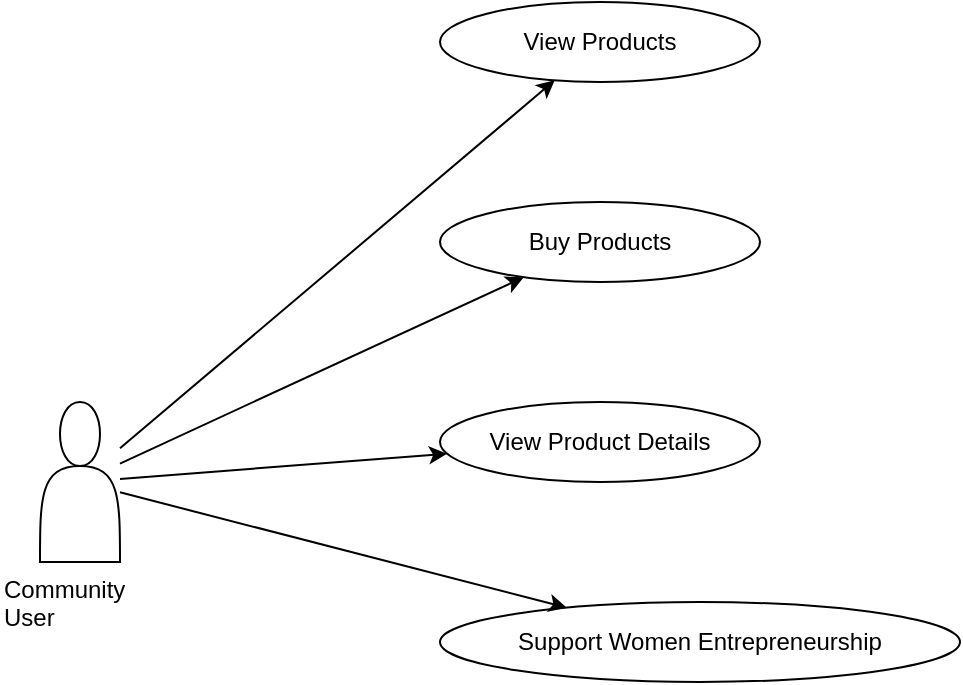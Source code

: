 <mxfile>
  <diagram name="Community User">
    <mxGraphModel dx="1475" dy="775" grid="1" gridSize="10" guides="1" tooltips="1" connect="1" arrows="1" fold="1" page="1" pageScale="1" pageWidth="850" pageHeight="1100" math="0" shadow="0">
      <root>
        <mxCell id="0" />
        <mxCell id="1" parent="0" />
        <mxCell id="2" value="" style="shape=actor;whiteSpace=wrap;html=1;" vertex="1" parent="1">
          <mxGeometry x="100" y="300" width="40" height="80" as="geometry" />
        </mxCell>
        <mxCell id="3" value="Community User" style="text;html=1;whiteSpace=wrap;" vertex="1" parent="1">
          <mxGeometry x="80" y="380" width="80" height="20" as="geometry" />
        </mxCell>
        <mxCell id="4" value="View Products" style="ellipse;whiteSpace=wrap;html=1;" vertex="1" parent="1">
          <mxGeometry x="300" y="100" width="160" height="40" as="geometry" />
        </mxCell>
        <mxCell id="5" value="" edge="1" parent="1" source="2" target="4">
          <mxGeometry relative="1" as="geometry" />
        </mxCell>
        <mxCell id="6" value="Buy Products" style="ellipse;whiteSpace=wrap;html=1;" vertex="1" parent="1">
          <mxGeometry x="300" y="200" width="160" height="40" as="geometry" />
        </mxCell>
        <mxCell id="7" value="" edge="1" parent="1" source="2" target="6">
          <mxGeometry relative="1" as="geometry" />
        </mxCell>
        <mxCell id="8" value="View Product Details" style="ellipse;whiteSpace=wrap;html=1;" vertex="1" parent="1">
          <mxGeometry x="300" y="300" width="160" height="40" as="geometry" />
        </mxCell>
        <mxCell id="9" value="" edge="1" parent="1" source="2" target="8">
          <mxGeometry relative="1" as="geometry" />
        </mxCell>
        <mxCell id="10" value="Support Women Entrepreneurship" style="ellipse;whiteSpace=wrap;html=1;" vertex="1" parent="1">
          <mxGeometry x="300" y="400" width="260" height="40" as="geometry" />
        </mxCell>
        <mxCell id="11" value="" edge="1" parent="1" source="2" target="10">
          <mxGeometry relative="1" as="geometry" />
        </mxCell>
      </root>
    </mxGraphModel>
  </diagram>
  <diagram name="Entrepreneur">
    <mxGraphModel dx="1475" dy="775" grid="1" gridSize="10" guides="1" tooltips="1" connect="1" arrows="1" fold="1" page="1" pageScale="1" pageWidth="850" pageHeight="1100" math="0" shadow="0">
      <root>
        <mxCell id="0" />
        <mxCell id="1" parent="0" />
        <mxCell id="2" value="" style="shape=actor;whiteSpace=wrap;html=1;" vertex="1" parent="1">
          <mxGeometry x="100" y="300" width="40" height="80" as="geometry" />
        </mxCell>
        <mxCell id="3" value="Entrepreneur" style="text;html=1;whiteSpace=wrap;" vertex="1" parent="1">
          <mxGeometry x="80" y="380" width="80" height="20" as="geometry" />
        </mxCell>
        <mxCell id="4" value="Access Entrepreneur Community" style="ellipse;whiteSpace=wrap;html=1;" vertex="1" parent="1">
          <mxGeometry x="300" y="50" width="200" height="40" as="geometry" />
        </mxCell>
        <mxCell id="5" value="" edge="1" parent="1" source="2" target="4">
          <mxGeometry relative="1" as="geometry" />
        </mxCell>
        <mxCell id="6" value="Add Products" style="ellipse;whiteSpace=wrap;html=1;" vertex="1" parent="1">
          <mxGeometry x="300" y="120" width="160" height="40" as="geometry" />
        </mxCell>
        <mxCell id="7" value="" edge="1" parent="1" source="2" target="6">
          <mxGeometry relative="1" as="geometry" />
        </mxCell>
        <mxCell id="8" value="View Products" style="ellipse;whiteSpace=wrap;html=1;" vertex="1" parent="1">
          <mxGeometry x="300" y="190" width="160" height="40" as="geometry" />
        </mxCell>
        <mxCell id="9" value="" edge="1" parent="1" source="2" target="8">
          <mxGeometry relative="1" as="geometry" />
        </mxCell>
        <mxCell id="10" value="Delete Products" style="ellipse;whiteSpace=wrap;html=1;" vertex="1" parent="1">
          <mxGeometry x="300" y="260" width="160" height="40" as="geometry" />
        </mxCell>
        <mxCell id="11" value="" edge="1" parent="1" source="2" target="10">
          <mxGeometry relative="1" as="geometry" />
        </mxCell>
        <mxCell id="12" value="Learn from Courses" style="ellipse;whiteSpace=wrap;html=1;" vertex="1" parent="1">
          <mxGeometry x="300" y="330" width="180" height="40" as="geometry" />
        </mxCell>
        <mxCell id="13" value="" edge="1" parent="1" source="2" target="12">
          <mxGeometry relative="1" as="geometry" />
        </mxCell>
        <mxCell id="14" value="Access Tutorials" style="ellipse;whiteSpace=wrap;html=1;" vertex="1" parent="1">
          <mxGeometry x="300" y="400" width="160" height="40" as="geometry" />
        </mxCell>
        <mxCell id="15" value="" edge="1" parent="1" source="2" target="14">
          <mxGeometry relative="1" as="geometry" />
        </mxCell>
        <mxCell id="16" value="Contact Mentors" style="ellipse;whiteSpace=wrap;html=1;" vertex="1" parent="1">
          <mxGeometry x="300" y="470" width="160" height="40" as="geometry" />
        </mxCell>
        <mxCell id="17" value="" edge="1" parent="1" source="2" target="16">
          <mxGeometry relative="1" as="geometry" />
        </mxCell>
      </root>
    </mxGraphModel>
  </diagram>
</mxfile>
